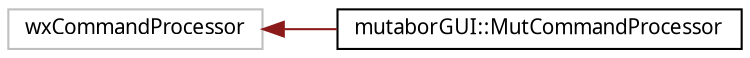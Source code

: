 digraph "Grafische Darstellung der Klassenhierarchie"
{
  edge [fontname="Sans",fontsize="10",labelfontname="Sans",labelfontsize="10"];
  node [fontname="Sans",fontsize="10",shape=record];
  rankdir="LR";
  Node83 [label="wxCommandProcessor",height=0.2,width=0.4,color="grey75", fillcolor="white", style="filled"];
  Node83 -> Node0 [dir="back",color="firebrick4",fontsize="10",style="solid",fontname="Sans"];
  Node0 [label="mutaborGUI::MutCommandProcessor",height=0.2,width=0.4,color="black", fillcolor="white", style="filled",URL="$dc/d14/classmutaborGUI_1_1MutCommandProcessor.html",tooltip="Command processor for wxStyledTextControl. "];
}
